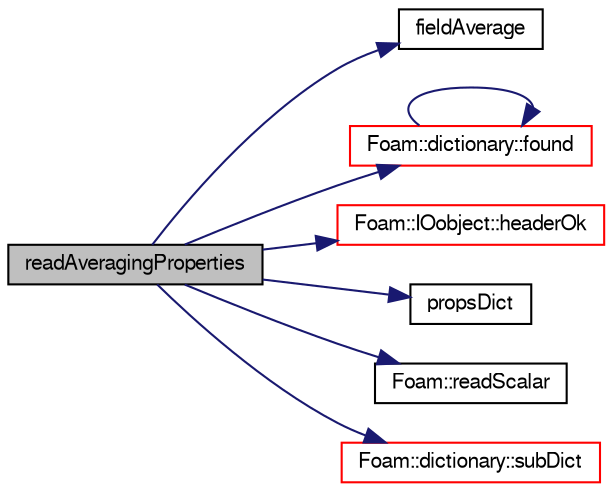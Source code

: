 digraph "readAveragingProperties"
{
  bgcolor="transparent";
  edge [fontname="FreeSans",fontsize="10",labelfontname="FreeSans",labelfontsize="10"];
  node [fontname="FreeSans",fontsize="10",shape=record];
  rankdir="LR";
  Node528 [label="readAveragingProperties",height=0.2,width=0.4,color="black", fillcolor="grey75", style="filled", fontcolor="black"];
  Node528 -> Node529 [color="midnightblue",fontsize="10",style="solid",fontname="FreeSans"];
  Node529 [label="fieldAverage",height=0.2,width=0.4,color="black",URL="$a28706.html#a452f5c75510fbb7501323a3b96aba478",tooltip="Disallow default bitwise copy construct. "];
  Node528 -> Node530 [color="midnightblue",fontsize="10",style="solid",fontname="FreeSans"];
  Node530 [label="Foam::dictionary::found",height=0.2,width=0.4,color="red",URL="$a26014.html#adcd3d5d43253006ef145e56b43025d28",tooltip="Search dictionary for given keyword. "];
  Node530 -> Node530 [color="midnightblue",fontsize="10",style="solid",fontname="FreeSans"];
  Node528 -> Node532 [color="midnightblue",fontsize="10",style="solid",fontname="FreeSans"];
  Node532 [label="Foam::IOobject::headerOk",height=0.2,width=0.4,color="red",URL="$a26142.html#a9d4879c850ce41d945ff77e788de3a23",tooltip="Read and check header info. "];
  Node528 -> Node535 [color="midnightblue",fontsize="10",style="solid",fontname="FreeSans"];
  Node535 [label="propsDict",height=0.2,width=0.4,color="black",URL="$a38933.html#ae47a500ef44e8688e953e95d79a10b7b"];
  Node528 -> Node536 [color="midnightblue",fontsize="10",style="solid",fontname="FreeSans"];
  Node536 [label="Foam::readScalar",height=0.2,width=0.4,color="black",URL="$a21124.html#a828d57f6d9b9806c086a3f840a147115",tooltip="Read whole of buf as a scalar. Return true if succesful. "];
  Node528 -> Node537 [color="midnightblue",fontsize="10",style="solid",fontname="FreeSans"];
  Node537 [label="Foam::dictionary::subDict",height=0.2,width=0.4,color="red",URL="$a26014.html#aaa26b5f2da6aff5a6a59af5407f1bf59",tooltip="Find and return a sub-dictionary. "];
}
